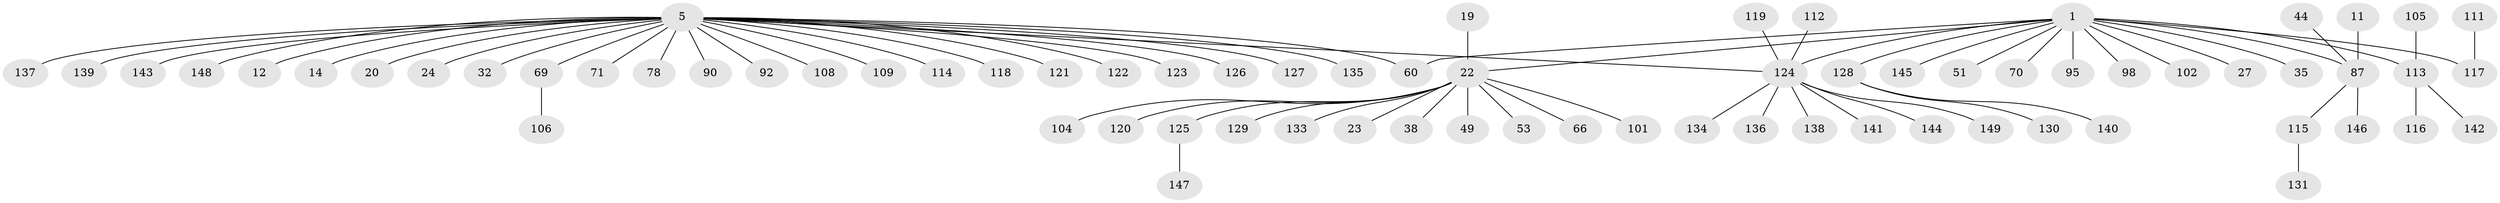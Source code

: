 // original degree distribution, {17: 0.006711409395973154, 18: 0.006711409395973154, 5: 0.013422818791946308, 1: 0.6174496644295302, 28: 0.006711409395973154, 4: 0.03355704697986577, 2: 0.2348993288590604, 6: 0.006711409395973154, 13: 0.006711409395973154, 3: 0.06040268456375839, 7: 0.006711409395973154}
// Generated by graph-tools (version 1.1) at 2025/47/03/09/25 04:47:15]
// undirected, 74 vertices, 74 edges
graph export_dot {
graph [start="1"]
  node [color=gray90,style=filled];
  1;
  5;
  11;
  12;
  14;
  19;
  20 [super="+8"];
  22 [super="+13"];
  23;
  24;
  27;
  32;
  35;
  38;
  44;
  49;
  51;
  53;
  60;
  66;
  69 [super="+47"];
  70;
  71;
  78 [super="+64"];
  87 [super="+9"];
  90;
  92;
  95;
  98;
  101;
  102 [super="+33"];
  104 [super="+73"];
  105;
  106;
  108 [super="+86"];
  109;
  111;
  112;
  113 [super="+99"];
  114 [super="+31"];
  115;
  116;
  117 [super="+3+89+91"];
  118 [super="+16"];
  119;
  120;
  121;
  122 [super="+26"];
  123 [super="+94"];
  124 [super="+61+81+110+30+37+39+52+72+93+74+75+77+79+80+88+103+107"];
  125 [super="+15+100"];
  126;
  127;
  128 [super="+6+43+50+84+97"];
  129;
  130 [super="+67+85"];
  131;
  133 [super="+41"];
  134;
  135 [super="+54"];
  136;
  137;
  138;
  139;
  140;
  141;
  142;
  143;
  144;
  145;
  146 [super="+46"];
  147;
  148 [super="+132"];
  149;
  1 -- 22 [weight=2];
  1 -- 27;
  1 -- 35;
  1 -- 51;
  1 -- 60;
  1 -- 70;
  1 -- 87 [weight=2];
  1 -- 95;
  1 -- 98;
  1 -- 145;
  1 -- 128;
  1 -- 117;
  1 -- 124;
  1 -- 102;
  1 -- 113;
  5 -- 12;
  5 -- 14;
  5 -- 24;
  5 -- 32;
  5 -- 60;
  5 -- 69 [weight=2];
  5 -- 71;
  5 -- 90;
  5 -- 92;
  5 -- 109;
  5 -- 121;
  5 -- 126;
  5 -- 127;
  5 -- 137;
  5 -- 139;
  5 -- 143;
  5 -- 148 [weight=2];
  5 -- 20;
  5 -- 124;
  5 -- 118;
  5 -- 122;
  5 -- 114;
  5 -- 135;
  5 -- 78;
  5 -- 108;
  5 -- 123;
  11 -- 87;
  19 -- 22;
  22 -- 53;
  22 -- 120;
  22 -- 129;
  22 -- 66;
  22 -- 101;
  22 -- 38;
  22 -- 49;
  22 -- 23;
  22 -- 125;
  22 -- 133;
  22 -- 104;
  44 -- 87;
  69 -- 106;
  87 -- 115;
  87 -- 146;
  105 -- 113;
  111 -- 117;
  112 -- 124;
  113 -- 116;
  113 -- 142;
  115 -- 131;
  119 -- 124;
  124 -- 141;
  124 -- 149;
  124 -- 134;
  124 -- 136;
  124 -- 144;
  124 -- 138;
  125 -- 147;
  128 -- 140;
  128 -- 130;
}

